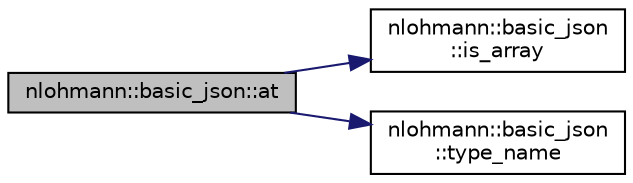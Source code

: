 digraph "nlohmann::basic_json::at"
{
 // LATEX_PDF_SIZE
  edge [fontname="Helvetica",fontsize="10",labelfontname="Helvetica",labelfontsize="10"];
  node [fontname="Helvetica",fontsize="10",shape=record];
  rankdir="LR";
  Node38 [label="nlohmann::basic_json::at",height=0.2,width=0.4,color="black", fillcolor="grey75", style="filled", fontcolor="black",tooltip="access specified array element with bounds checking"];
  Node38 -> Node39 [color="midnightblue",fontsize="10",style="solid",fontname="Helvetica"];
  Node39 [label="nlohmann::basic_json\l::is_array",height=0.2,width=0.4,color="black", fillcolor="white", style="filled",URL="$classnlohmann_1_1basic__json.html#aef9ce5dd2381caee1f8ddcdb5bdd9c65",tooltip="return whether value is an array"];
  Node38 -> Node40 [color="midnightblue",fontsize="10",style="solid",fontname="Helvetica"];
  Node40 [label="nlohmann::basic_json\l::type_name",height=0.2,width=0.4,color="black", fillcolor="white", style="filled",URL="$classnlohmann_1_1basic__json.html#a6b75862bdb4d26650616cf9821430755",tooltip="return the type as string"];
}
